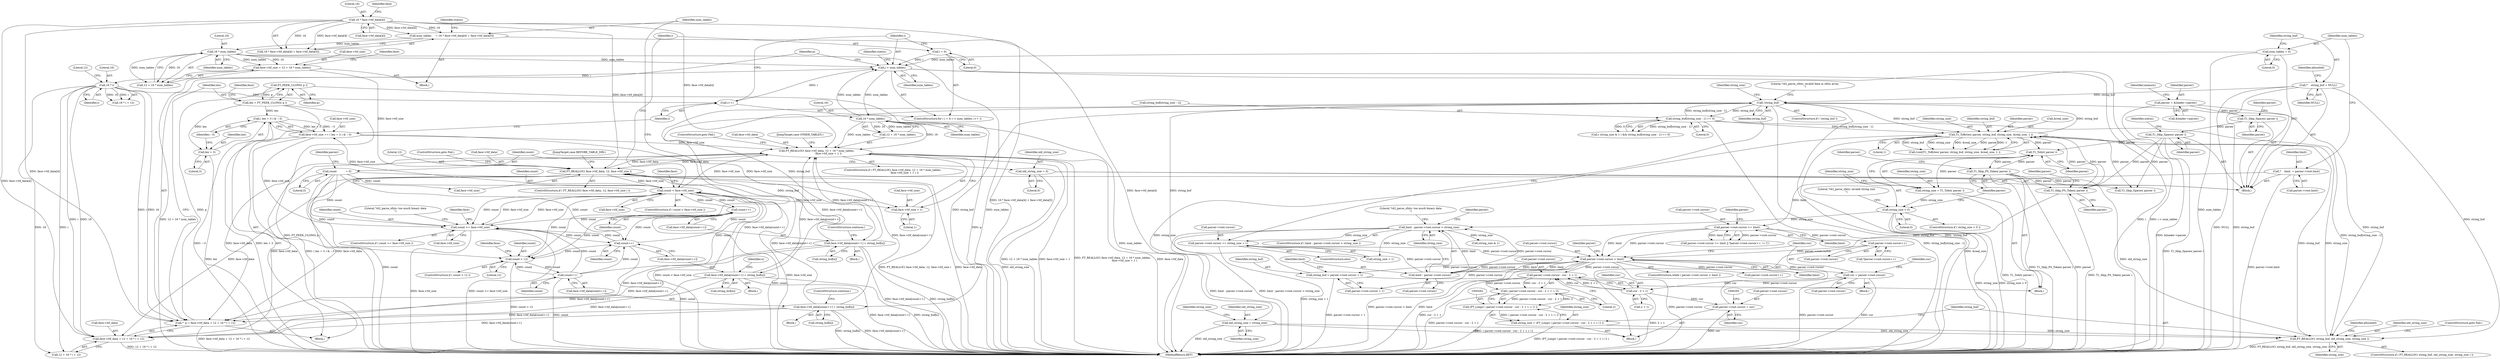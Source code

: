 digraph "0_savannah_3788187e0c396952cd7d905c6c61f3ff8e84b2b4_0@pointer" {
"1000539" [label="(Call,FT_PEEK_ULONG( p ))"];
"1000524" [label="(Call,*  p = face->ttf_data + 12 + 16 * i + 12)"];
"1000554" [label="(Call,FT_REALLOC( face->ttf_data, 12 + 16 * num_tables,\n                             face->ttf_size + 1 ))"];
"1000498" [label="(Call,face->ttf_data[count++] = string_buf[n])"];
"1000386" [label="(Call,!string_buf)"];
"1000348" [label="(Call,string_buf = parser->root.cursor + 1)"];
"1000215" [label="(Call,parser->root.cursor < limit)"];
"1000376" [label="(Call,parser->root.cursor += string_size + 1)"];
"1000358" [label="(Call,limit - parser->root.cursor < string_size)"];
"1000359" [label="(Call,limit - parser->root.cursor)"];
"1000328" [label="(Call,string_size < 0)"];
"1000323" [label="(Call,string_size = T1_ToInt( parser ))"];
"1000325" [label="(Call,T1_ToInt( parser ))"];
"1000200" [label="(Call,T1_Skip_Spaces( parser ))"];
"1000172" [label="(Call,T1_Skip_Spaces( parser ))"];
"1000130" [label="(Call,parser = &loader->parser)"];
"1000294" [label="(Call,T1_ToBytes( parser, string_buf, string_size, &real_size, 1 ))"];
"1000250" [label="(Call,T1_Skip_PS_Token( parser ))"];
"1000339" [label="(Call,T1_Skip_PS_Token( parser ))"];
"1000401" [label="(Call,string_buf[string_size - 1] == 0)"];
"1000277" [label="(Call,FT_REALLOC( string_buf, old_string_size, string_size ))"];
"1000164" [label="(Call,*    string_buf = NULL)"];
"1000208" [label="(Call,old_string_size = 0)"];
"1000301" [label="(Call,old_string_size = string_size)"];
"1000259" [label="(Call,string_size = (FT_Long)( ( parser->root.cursor - cur - 2 + 1 ) / 2 ))"];
"1000261" [label="(Call,(FT_Long)( ( parser->root.cursor - cur - 2 + 1 ) / 2 ))"];
"1000263" [label="(Call,( parser->root.cursor - cur - 2 + 1 ) / 2)"];
"1000264" [label="(Call,parser->root.cursor - cur - 2 + 1)"];
"1000270" [label="(Call,cur - 2 + 1)"];
"1000223" [label="(Call,cur = parser->root.cursor)"];
"1000176" [label="(Call,parser->root.cursor >= limit)"];
"1000146" [label="(Call,*    limit  = parser->root.limit)"];
"1000285" [label="(Call,parser->root.cursor = cur)"];
"1000185" [label="(Call,parser->root.cursor++)"];
"1000456" [label="(Call,16 * face->ttf_data[4])"];
"1000440" [label="(Call,face->ttf_data[count++] = string_buf[n])"];
"1000584" [label="(Call,face->ttf_data[count++] = string_buf[n])"];
"1000481" [label="(Call,FT_REALLOC( face->ttf_data, 12, face->ttf_size ))"];
"1000471" [label="(Call,face->ttf_size = 12 + 16 * num_tables)"];
"1000477" [label="(Call,16 * num_tables)"];
"1000453" [label="(Call,num_tables     = 16 * face->ttf_data[4] + face->ttf_data[5])"];
"1000560" [label="(Call,16 * num_tables)"];
"1000517" [label="(Call,i < num_tables)"];
"1000514" [label="(Call,i = 0)"];
"1000520" [label="(Call,i++)"];
"1000533" [label="(Call,16 * i)"];
"1000155" [label="(Call,num_tables = 0)"];
"1000492" [label="(Call,count < face->ttf_size)"];
"1000436" [label="(Call,count < 12)"];
"1000589" [label="(Call,count++)"];
"1000445" [label="(Call,count++)"];
"1000571" [label="(Call,count >= face->ttf_size)"];
"1000211" [label="(Call,count           = 0)"];
"1000503" [label="(Call,count++)"];
"1000541" [label="(Call,face->ttf_size += ( len + 3 ) & ~3)"];
"1000545" [label="(Call,( len + 3 ) & ~3)"];
"1000537" [label="(Call,len = FT_PEEK_ULONG( p ))"];
"1000539" [label="(Call,FT_PEEK_ULONG( p ))"];
"1000563" [label="(Call,face->ttf_size + 1)"];
"1000526" [label="(Call,face->ttf_data + 12 + 16 * i + 12)"];
"1000546" [label="(Call,len + 3)"];
"1000251" [label="(Identifier,parser)"];
"1000386" [label="(Call,!string_buf)"];
"1000131" [label="(Identifier,parser)"];
"1000184" [label="(Call,*parser->root.cursor++)"];
"1000359" [label="(Call,limit - parser->root.cursor)"];
"1000439" [label="(Block,)"];
"1000490" [label="(JumpTarget,case BEFORE_TABLE_DIR:)"];
"1000569" [label="(JumpTarget,case OTHER_TABLES:)"];
"1000222" [label="(Block,)"];
"1000478" [label="(Literal,16)"];
"1000585" [label="(Call,face->ttf_data[count++])"];
"1000297" [label="(Identifier,string_size)"];
"1000377" [label="(Call,parser->root.cursor)"];
"1000542" [label="(Call,face->ttf_size)"];
"1000186" [label="(Call,parser->root.cursor)"];
"1000437" [label="(Identifier,count)"];
"1000303" [label="(Identifier,string_size)"];
"1000296" [label="(Identifier,string_buf)"];
"1000532" [label="(Call,16 * i + 12)"];
"1000375" [label="(ControlStructure,else)"];
"1000214" [label="(ControlStructure,while ( parser->root.cursor < limit ))"];
"1000548" [label="(Literal,3)"];
"1000483" [label="(Identifier,face)"];
"1000130" [label="(Call,parser = &loader->parser)"];
"1000348" [label="(Call,string_buf = parser->root.cursor + 1)"];
"1000176" [label="(Call,parser->root.cursor >= limit)"];
"1000340" [label="(Identifier,parser)"];
"1000172" [label="(Call,T1_Skip_Spaces( parser ))"];
"1000486" [label="(Call,face->ttf_size)"];
"1000545" [label="(Call,( len + 3 ) & ~3)"];
"1000357" [label="(ControlStructure,if ( limit - parser->root.cursor < string_size ))"];
"1000209" [label="(Identifier,old_string_size)"];
"1000596" [label="(MethodReturn,RET)"];
"1000390" [label="(Literal,\"t42_parse_sfnts: invalid data in sfnts array\n\")"];
"1000399" [label="(Identifier,string_size)"];
"1000536" [label="(Literal,12)"];
"1000533" [label="(Call,16 * i)"];
"1000215" [label="(Call,parser->root.cursor < limit)"];
"1000515" [label="(Identifier,i)"];
"1000558" [label="(Call,12 + 16 * num_tables)"];
"1000349" [label="(Identifier,string_buf)"];
"1000323" [label="(Call,string_size = T1_ToInt( parser ))"];
"1000534" [label="(Literal,16)"];
"1000312" [label="(Block,)"];
"1000236" [label="(Call,parser->root.cursor++)"];
"1000177" [label="(Call,parser->root.cursor)"];
"1000445" [label="(Call,count++)"];
"1000263" [label="(Call,( parser->root.cursor - cur - 2 + 1 ) / 2)"];
"1000563" [label="(Call,face->ttf_size + 1)"];
"1000553" [label="(ControlStructure,if ( FT_REALLOC( face->ttf_data, 12 + 16 * num_tables,\n                             face->ttf_size + 1 ) ))"];
"1000305" [label="(Identifier,string_size)"];
"1000330" [label="(Literal,0)"];
"1000441" [label="(Call,face->ttf_data[count++])"];
"1000407" [label="(Literal,0)"];
"1000270" [label="(Call,cur - 2 + 1)"];
"1000385" [label="(ControlStructure,if ( !string_buf ))"];
"1000285" [label="(Call,parser->root.cursor = cur)"];
"1000155" [label="(Call,num_tables = 0)"];
"1000572" [label="(Identifier,count)"];
"1000164" [label="(Call,*    string_buf = NULL)"];
"1000584" [label="(Call,face->ttf_data[count++] = string_buf[n])"];
"1000560" [label="(Call,16 * num_tables)"];
"1000520" [label="(Call,i++)"];
"1000554" [label="(Call,FT_REALLOC( face->ttf_data, 12 + 16 * num_tables,\n                             face->ttf_size + 1 ))"];
"1000454" [label="(Identifier,num_tables)"];
"1000516" [label="(Literal,0)"];
"1000324" [label="(Identifier,string_size)"];
"1000213" [label="(Literal,0)"];
"1000457" [label="(Literal,16)"];
"1000519" [label="(Identifier,num_tables)"];
"1000438" [label="(Literal,12)"];
"1000443" [label="(Identifier,face)"];
"1000188" [label="(Identifier,parser)"];
"1000344" [label="(Identifier,parser)"];
"1000465" [label="(Identifier,face)"];
"1000591" [label="(Call,string_buf[n])"];
"1000485" [label="(Literal,12)"];
"1000568" [label="(ControlStructure,goto Fail;)"];
"1000469" [label="(Identifier,status)"];
"1000265" [label="(Call,parser->root.cursor)"];
"1000538" [label="(Identifier,len)"];
"1000255" [label="(Identifier,parser)"];
"1000435" [label="(ControlStructure,if ( count < 12 ))"];
"1000551" [label="(Identifier,status)"];
"1000480" [label="(ControlStructure,if ( FT_REALLOC( face->ttf_data, 12, face->ttf_size ) ))"];
"1000295" [label="(Identifier,parser)"];
"1000489" [label="(ControlStructure,goto Fail;)"];
"1000325" [label="(Call,T1_ToInt( parser ))"];
"1000501" [label="(Identifier,face)"];
"1000518" [label="(Identifier,i)"];
"1000329" [label="(Identifier,string_size)"];
"1000275" [label="(Literal,2)"];
"1000260" [label="(Identifier,string_size)"];
"1000436" [label="(Call,count < 12)"];
"1000397" [label="(Call,( string_size & 1 ) && string_buf[string_size - 1] == 0)"];
"1000165" [label="(Identifier,string_buf)"];
"1000477" [label="(Call,16 * num_tables)"];
"1000499" [label="(Call,face->ttf_data[count++])"];
"1000595" [label="(Identifier,parser)"];
"1000278" [label="(Identifier,string_buf)"];
"1000300" [label="(Literal,1)"];
"1000455" [label="(Call,16 * face->ttf_data[4] + face->ttf_data[5])"];
"1000567" [label="(Literal,1)"];
"1000482" [label="(Call,face->ttf_data)"];
"1000212" [label="(Identifier,count)"];
"1000475" [label="(Call,12 + 16 * num_tables)"];
"1000498" [label="(Call,face->ttf_data[count++] = string_buf[n])"];
"1000527" [label="(Call,face->ttf_data)"];
"1000369" [label="(Literal,\"t42_parse_sfnts: too much binary data\n\")"];
"1000302" [label="(Identifier,old_string_size)"];
"1000530" [label="(Call,12 + 16 * i + 12)"];
"1000146" [label="(Call,*    limit  = parser->root.limit)"];
"1000526" [label="(Call,face->ttf_data + 12 + 16 * i + 12)"];
"1000505" [label="(Call,string_buf[n])"];
"1000382" [label="(Call,string_size + 1)"];
"1000350" [label="(Call,parser->root.cursor + 1)"];
"1000333" [label="(Literal,\"t42_parse_sfnts: invalid string size\n\")"];
"1000276" [label="(ControlStructure,if ( FT_REALLOC( string_buf, old_string_size, string_size ) ))"];
"1000208" [label="(Call,old_string_size = 0)"];
"1000224" [label="(Identifier,cur)"];
"1000535" [label="(Identifier,i)"];
"1000513" [label="(ControlStructure,for ( i = 0; i < num_tables; i++ ))"];
"1000185" [label="(Call,parser->root.cursor++)"];
"1000479" [label="(Identifier,num_tables)"];
"1000249" [label="(Block,)"];
"1000547" [label="(Identifier,len)"];
"1000379" [label="(Identifier,parser)"];
"1000492" [label="(Call,count < face->ttf_size)"];
"1000361" [label="(Call,parser->root.cursor)"];
"1000358" [label="(Call,limit - parser->root.cursor < string_size)"];
"1000218" [label="(Identifier,parser)"];
"1000225" [label="(Call,parser->root.cursor)"];
"1000522" [label="(Block,)"];
"1000261" [label="(Call,(FT_Long)( ( parser->root.cursor - cur - 2 + 1 ) / 2 ))"];
"1000298" [label="(Call,&real_size)"];
"1000233" [label="(Identifier,cur)"];
"1000456" [label="(Call,16 * face->ttf_data[4])"];
"1000503" [label="(Call,count++)"];
"1000401" [label="(Call,string_buf[string_size - 1] == 0)"];
"1000447" [label="(Call,string_buf[n])"];
"1000493" [label="(Identifier,count)"];
"1000497" [label="(Block,)"];
"1000283" [label="(Identifier,allocated)"];
"1000169" [label="(Identifier,allocated)"];
"1000277" [label="(Call,FT_REALLOC( string_buf, old_string_size, string_size ))"];
"1000446" [label="(Identifier,count)"];
"1000271" [label="(Identifier,cur)"];
"1000555" [label="(Call,face->ttf_data)"];
"1000166" [label="(Identifier,NULL)"];
"1000504" [label="(Identifier,count)"];
"1000494" [label="(Call,face->ttf_size)"];
"1000221" [label="(Identifier,limit)"];
"1000398" [label="(Call,string_size & 1)"];
"1000327" [label="(ControlStructure,if ( string_size < 0 ))"];
"1000147" [label="(Identifier,limit)"];
"1000537" [label="(Call,len = FT_PEEK_ULONG( p ))"];
"1000472" [label="(Call,face->ttf_size)"];
"1000148" [label="(Call,parser->root.limit)"];
"1000272" [label="(Call,2 + 1)"];
"1000578" [label="(Literal,\"t42_parse_sfnts: too much binary data\n\")"];
"1000458" [label="(Call,face->ttf_data[4])"];
"1000387" [label="(Identifier,string_buf)"];
"1000157" [label="(Literal,0)"];
"1000326" [label="(Identifier,parser)"];
"1000570" [label="(ControlStructure,if ( count >= face->ttf_size ))"];
"1000540" [label="(Identifier,p)"];
"1000481" [label="(Call,FT_REALLOC( face->ttf_data, 12, face->ttf_size ))"];
"1000294" [label="(Call,T1_ToBytes( parser, string_buf, string_size, &real_size, 1 ))"];
"1000132" [label="(Call,&loader->parser)"];
"1000175" [label="(Call,parser->root.cursor >= limit || *parser->root.cursor++ != '[')"];
"1000259" [label="(Call,string_size = (FT_Long)( ( parser->root.cursor - cur - 2 + 1 ) / 2 ))"];
"1000525" [label="(Identifier,p)"];
"1000250" [label="(Call,T1_Skip_PS_Token( parser ))"];
"1000328" [label="(Call,string_size < 0)"];
"1000210" [label="(Literal,0)"];
"1000508" [label="(ControlStructure,continue;)"];
"1000200" [label="(Call,T1_Skip_Spaces( parser ))"];
"1000201" [label="(Identifier,parser)"];
"1000402" [label="(Call,string_buf[string_size - 1])"];
"1000517" [label="(Call,i < num_tables)"];
"1000179" [label="(Identifier,parser)"];
"1000301" [label="(Call,old_string_size = string_size)"];
"1000279" [label="(Identifier,old_string_size)"];
"1000471" [label="(Call,face->ttf_size = 12 + 16 * num_tables)"];
"1000491" [label="(ControlStructure,if ( count < face->ttf_size ))"];
"1000573" [label="(Call,face->ttf_size)"];
"1000264" [label="(Call,parser->root.cursor - cur - 2 + 1)"];
"1000281" [label="(ControlStructure,goto Fail;)"];
"1000223" [label="(Call,cur = parser->root.cursor)"];
"1000138" [label="(Identifier,memory)"];
"1000450" [label="(ControlStructure,continue;)"];
"1000594" [label="(Call,T1_Skip_Spaces( parser ))"];
"1000453" [label="(Call,num_tables     = 16 * face->ttf_data[4] + face->ttf_data[5])"];
"1000589" [label="(Call,count++)"];
"1000514" [label="(Call,i = 0)"];
"1000521" [label="(Identifier,i)"];
"1000541" [label="(Call,face->ttf_size += ( len + 3 ) & ~3)"];
"1000549" [label="(Identifier,~3)"];
"1000286" [label="(Call,parser->root.cursor)"];
"1000216" [label="(Call,parser->root.cursor)"];
"1000561" [label="(Literal,16)"];
"1000360" [label="(Identifier,limit)"];
"1000291" [label="(Identifier,cur)"];
"1000562" [label="(Identifier,num_tables)"];
"1000156" [label="(Identifier,num_tables)"];
"1000280" [label="(Identifier,string_size)"];
"1000590" [label="(Identifier,count)"];
"1000376" [label="(Call,parser->root.cursor += string_size + 1)"];
"1000587" [label="(Identifier,face)"];
"1000452" [label="(Block,)"];
"1000524" [label="(Call,*  p = face->ttf_data + 12 + 16 * i + 12)"];
"1000203" [label="(Identifier,status)"];
"1000366" [label="(Identifier,string_size)"];
"1000543" [label="(Identifier,face)"];
"1000339" [label="(Call,T1_Skip_PS_Token( parser ))"];
"1000546" [label="(Call,len + 3)"];
"1000539" [label="(Call,FT_PEEK_ULONG( p ))"];
"1000292" [label="(Call,(void)T1_ToBytes( parser, string_buf, string_size, &real_size, 1 ))"];
"1000564" [label="(Call,face->ttf_size)"];
"1000211" [label="(Call,count           = 0)"];
"1000440" [label="(Call,face->ttf_data[count++] = string_buf[n])"];
"1000173" [label="(Identifier,parser)"];
"1000430" [label="(Block,)"];
"1000429" [label="(Identifier,n)"];
"1000128" [label="(Block,)"];
"1000571" [label="(Call,count >= face->ttf_size)"];
"1000182" [label="(Identifier,limit)"];
"1000539" -> "1000537"  [label="AST: "];
"1000539" -> "1000540"  [label="CFG: "];
"1000540" -> "1000539"  [label="AST: "];
"1000537" -> "1000539"  [label="CFG: "];
"1000539" -> "1000596"  [label="DDG: p"];
"1000539" -> "1000537"  [label="DDG: p"];
"1000524" -> "1000539"  [label="DDG: p"];
"1000524" -> "1000522"  [label="AST: "];
"1000524" -> "1000526"  [label="CFG: "];
"1000525" -> "1000524"  [label="AST: "];
"1000526" -> "1000524"  [label="AST: "];
"1000538" -> "1000524"  [label="CFG: "];
"1000524" -> "1000596"  [label="DDG: face->ttf_data + 12 + 16 * i + 12"];
"1000554" -> "1000524"  [label="DDG: face->ttf_data"];
"1000498" -> "1000524"  [label="DDG: face->ttf_data[count++]"];
"1000456" -> "1000524"  [label="DDG: face->ttf_data[4]"];
"1000440" -> "1000524"  [label="DDG: face->ttf_data[count++]"];
"1000584" -> "1000524"  [label="DDG: face->ttf_data[count++]"];
"1000481" -> "1000524"  [label="DDG: face->ttf_data"];
"1000533" -> "1000524"  [label="DDG: 16"];
"1000533" -> "1000524"  [label="DDG: i"];
"1000554" -> "1000553"  [label="AST: "];
"1000554" -> "1000563"  [label="CFG: "];
"1000555" -> "1000554"  [label="AST: "];
"1000558" -> "1000554"  [label="AST: "];
"1000563" -> "1000554"  [label="AST: "];
"1000568" -> "1000554"  [label="CFG: "];
"1000569" -> "1000554"  [label="CFG: "];
"1000554" -> "1000596"  [label="DDG: face->ttf_size + 1"];
"1000554" -> "1000596"  [label="DDG: FT_REALLOC( face->ttf_data, 12 + 16 * num_tables,\n                             face->ttf_size + 1 )"];
"1000554" -> "1000596"  [label="DDG: face->ttf_data"];
"1000554" -> "1000596"  [label="DDG: 12 + 16 * num_tables"];
"1000554" -> "1000481"  [label="DDG: face->ttf_data"];
"1000554" -> "1000526"  [label="DDG: face->ttf_data"];
"1000498" -> "1000554"  [label="DDG: face->ttf_data[count++]"];
"1000456" -> "1000554"  [label="DDG: face->ttf_data[4]"];
"1000440" -> "1000554"  [label="DDG: face->ttf_data[count++]"];
"1000584" -> "1000554"  [label="DDG: face->ttf_data[count++]"];
"1000481" -> "1000554"  [label="DDG: face->ttf_data"];
"1000560" -> "1000554"  [label="DDG: 16"];
"1000560" -> "1000554"  [label="DDG: num_tables"];
"1000492" -> "1000554"  [label="DDG: face->ttf_size"];
"1000541" -> "1000554"  [label="DDG: face->ttf_size"];
"1000498" -> "1000497"  [label="AST: "];
"1000498" -> "1000505"  [label="CFG: "];
"1000499" -> "1000498"  [label="AST: "];
"1000505" -> "1000498"  [label="AST: "];
"1000508" -> "1000498"  [label="CFG: "];
"1000498" -> "1000596"  [label="DDG: face->ttf_data[count++]"];
"1000498" -> "1000596"  [label="DDG: string_buf[n]"];
"1000498" -> "1000481"  [label="DDG: face->ttf_data[count++]"];
"1000386" -> "1000498"  [label="DDG: string_buf"];
"1000498" -> "1000526"  [label="DDG: face->ttf_data[count++]"];
"1000386" -> "1000385"  [label="AST: "];
"1000386" -> "1000387"  [label="CFG: "];
"1000387" -> "1000386"  [label="AST: "];
"1000390" -> "1000386"  [label="CFG: "];
"1000399" -> "1000386"  [label="CFG: "];
"1000386" -> "1000596"  [label="DDG: string_buf"];
"1000386" -> "1000596"  [label="DDG: !string_buf"];
"1000386" -> "1000277"  [label="DDG: string_buf"];
"1000386" -> "1000294"  [label="DDG: string_buf"];
"1000348" -> "1000386"  [label="DDG: string_buf"];
"1000294" -> "1000386"  [label="DDG: string_buf"];
"1000401" -> "1000386"  [label="DDG: string_buf[string_size - 1]"];
"1000164" -> "1000386"  [label="DDG: string_buf"];
"1000386" -> "1000401"  [label="DDG: string_buf"];
"1000386" -> "1000440"  [label="DDG: string_buf"];
"1000386" -> "1000584"  [label="DDG: string_buf"];
"1000348" -> "1000312"  [label="AST: "];
"1000348" -> "1000350"  [label="CFG: "];
"1000349" -> "1000348"  [label="AST: "];
"1000350" -> "1000348"  [label="AST: "];
"1000360" -> "1000348"  [label="CFG: "];
"1000348" -> "1000596"  [label="DDG: parser->root.cursor + 1"];
"1000215" -> "1000348"  [label="DDG: parser->root.cursor"];
"1000215" -> "1000214"  [label="AST: "];
"1000215" -> "1000221"  [label="CFG: "];
"1000216" -> "1000215"  [label="AST: "];
"1000221" -> "1000215"  [label="AST: "];
"1000224" -> "1000215"  [label="CFG: "];
"1000595" -> "1000215"  [label="CFG: "];
"1000215" -> "1000596"  [label="DDG: limit"];
"1000215" -> "1000596"  [label="DDG: parser->root.cursor"];
"1000215" -> "1000596"  [label="DDG: parser->root.cursor < limit"];
"1000376" -> "1000215"  [label="DDG: parser->root.cursor"];
"1000176" -> "1000215"  [label="DDG: parser->root.cursor"];
"1000176" -> "1000215"  [label="DDG: limit"];
"1000285" -> "1000215"  [label="DDG: parser->root.cursor"];
"1000185" -> "1000215"  [label="DDG: parser->root.cursor"];
"1000359" -> "1000215"  [label="DDG: limit"];
"1000215" -> "1000223"  [label="DDG: parser->root.cursor"];
"1000215" -> "1000236"  [label="DDG: parser->root.cursor"];
"1000215" -> "1000264"  [label="DDG: parser->root.cursor"];
"1000215" -> "1000350"  [label="DDG: parser->root.cursor"];
"1000215" -> "1000359"  [label="DDG: limit"];
"1000215" -> "1000359"  [label="DDG: parser->root.cursor"];
"1000376" -> "1000375"  [label="AST: "];
"1000376" -> "1000382"  [label="CFG: "];
"1000377" -> "1000376"  [label="AST: "];
"1000382" -> "1000376"  [label="AST: "];
"1000387" -> "1000376"  [label="CFG: "];
"1000376" -> "1000596"  [label="DDG: string_size + 1"];
"1000358" -> "1000376"  [label="DDG: string_size"];
"1000359" -> "1000376"  [label="DDG: parser->root.cursor"];
"1000358" -> "1000357"  [label="AST: "];
"1000358" -> "1000366"  [label="CFG: "];
"1000359" -> "1000358"  [label="AST: "];
"1000366" -> "1000358"  [label="AST: "];
"1000369" -> "1000358"  [label="CFG: "];
"1000379" -> "1000358"  [label="CFG: "];
"1000358" -> "1000596"  [label="DDG: limit - parser->root.cursor < string_size"];
"1000358" -> "1000596"  [label="DDG: limit - parser->root.cursor"];
"1000359" -> "1000358"  [label="DDG: limit"];
"1000359" -> "1000358"  [label="DDG: parser->root.cursor"];
"1000328" -> "1000358"  [label="DDG: string_size"];
"1000358" -> "1000382"  [label="DDG: string_size"];
"1000358" -> "1000398"  [label="DDG: string_size"];
"1000359" -> "1000361"  [label="CFG: "];
"1000360" -> "1000359"  [label="AST: "];
"1000361" -> "1000359"  [label="AST: "];
"1000366" -> "1000359"  [label="CFG: "];
"1000328" -> "1000327"  [label="AST: "];
"1000328" -> "1000330"  [label="CFG: "];
"1000329" -> "1000328"  [label="AST: "];
"1000330" -> "1000328"  [label="AST: "];
"1000333" -> "1000328"  [label="CFG: "];
"1000340" -> "1000328"  [label="CFG: "];
"1000328" -> "1000596"  [label="DDG: string_size < 0"];
"1000328" -> "1000596"  [label="DDG: string_size"];
"1000323" -> "1000328"  [label="DDG: string_size"];
"1000323" -> "1000312"  [label="AST: "];
"1000323" -> "1000325"  [label="CFG: "];
"1000324" -> "1000323"  [label="AST: "];
"1000325" -> "1000323"  [label="AST: "];
"1000329" -> "1000323"  [label="CFG: "];
"1000323" -> "1000596"  [label="DDG: T1_ToInt( parser )"];
"1000325" -> "1000323"  [label="DDG: parser"];
"1000325" -> "1000326"  [label="CFG: "];
"1000326" -> "1000325"  [label="AST: "];
"1000200" -> "1000325"  [label="DDG: parser"];
"1000294" -> "1000325"  [label="DDG: parser"];
"1000339" -> "1000325"  [label="DDG: parser"];
"1000325" -> "1000339"  [label="DDG: parser"];
"1000200" -> "1000128"  [label="AST: "];
"1000200" -> "1000201"  [label="CFG: "];
"1000201" -> "1000200"  [label="AST: "];
"1000203" -> "1000200"  [label="CFG: "];
"1000200" -> "1000596"  [label="DDG: T1_Skip_Spaces( parser )"];
"1000172" -> "1000200"  [label="DDG: parser"];
"1000200" -> "1000250"  [label="DDG: parser"];
"1000200" -> "1000594"  [label="DDG: parser"];
"1000172" -> "1000128"  [label="AST: "];
"1000172" -> "1000173"  [label="CFG: "];
"1000173" -> "1000172"  [label="AST: "];
"1000179" -> "1000172"  [label="CFG: "];
"1000130" -> "1000172"  [label="DDG: parser"];
"1000130" -> "1000128"  [label="AST: "];
"1000130" -> "1000132"  [label="CFG: "];
"1000131" -> "1000130"  [label="AST: "];
"1000132" -> "1000130"  [label="AST: "];
"1000138" -> "1000130"  [label="CFG: "];
"1000130" -> "1000596"  [label="DDG: &loader->parser"];
"1000294" -> "1000292"  [label="AST: "];
"1000294" -> "1000300"  [label="CFG: "];
"1000295" -> "1000294"  [label="AST: "];
"1000296" -> "1000294"  [label="AST: "];
"1000297" -> "1000294"  [label="AST: "];
"1000298" -> "1000294"  [label="AST: "];
"1000300" -> "1000294"  [label="AST: "];
"1000292" -> "1000294"  [label="CFG: "];
"1000294" -> "1000596"  [label="DDG: &real_size"];
"1000294" -> "1000250"  [label="DDG: parser"];
"1000294" -> "1000292"  [label="DDG: string_buf"];
"1000294" -> "1000292"  [label="DDG: string_size"];
"1000294" -> "1000292"  [label="DDG: &real_size"];
"1000294" -> "1000292"  [label="DDG: parser"];
"1000294" -> "1000292"  [label="DDG: 1"];
"1000250" -> "1000294"  [label="DDG: parser"];
"1000401" -> "1000294"  [label="DDG: string_buf[string_size - 1]"];
"1000277" -> "1000294"  [label="DDG: string_buf"];
"1000277" -> "1000294"  [label="DDG: string_size"];
"1000294" -> "1000301"  [label="DDG: string_size"];
"1000294" -> "1000594"  [label="DDG: parser"];
"1000250" -> "1000249"  [label="AST: "];
"1000250" -> "1000251"  [label="CFG: "];
"1000251" -> "1000250"  [label="AST: "];
"1000255" -> "1000250"  [label="CFG: "];
"1000250" -> "1000596"  [label="DDG: T1_Skip_PS_Token( parser )"];
"1000339" -> "1000250"  [label="DDG: parser"];
"1000339" -> "1000312"  [label="AST: "];
"1000339" -> "1000340"  [label="CFG: "];
"1000340" -> "1000339"  [label="AST: "];
"1000344" -> "1000339"  [label="CFG: "];
"1000339" -> "1000596"  [label="DDG: T1_Skip_PS_Token( parser )"];
"1000339" -> "1000596"  [label="DDG: parser"];
"1000339" -> "1000594"  [label="DDG: parser"];
"1000401" -> "1000397"  [label="AST: "];
"1000401" -> "1000407"  [label="CFG: "];
"1000402" -> "1000401"  [label="AST: "];
"1000407" -> "1000401"  [label="AST: "];
"1000397" -> "1000401"  [label="CFG: "];
"1000401" -> "1000596"  [label="DDG: string_buf[string_size - 1]"];
"1000401" -> "1000277"  [label="DDG: string_buf[string_size - 1]"];
"1000401" -> "1000397"  [label="DDG: string_buf[string_size - 1]"];
"1000401" -> "1000397"  [label="DDG: 0"];
"1000277" -> "1000276"  [label="AST: "];
"1000277" -> "1000280"  [label="CFG: "];
"1000278" -> "1000277"  [label="AST: "];
"1000279" -> "1000277"  [label="AST: "];
"1000280" -> "1000277"  [label="AST: "];
"1000281" -> "1000277"  [label="CFG: "];
"1000283" -> "1000277"  [label="CFG: "];
"1000277" -> "1000596"  [label="DDG: FT_REALLOC( string_buf, old_string_size, string_size )"];
"1000164" -> "1000277"  [label="DDG: string_buf"];
"1000208" -> "1000277"  [label="DDG: old_string_size"];
"1000301" -> "1000277"  [label="DDG: old_string_size"];
"1000259" -> "1000277"  [label="DDG: string_size"];
"1000164" -> "1000128"  [label="AST: "];
"1000164" -> "1000166"  [label="CFG: "];
"1000165" -> "1000164"  [label="AST: "];
"1000166" -> "1000164"  [label="AST: "];
"1000169" -> "1000164"  [label="CFG: "];
"1000164" -> "1000596"  [label="DDG: NULL"];
"1000164" -> "1000596"  [label="DDG: string_buf"];
"1000208" -> "1000128"  [label="AST: "];
"1000208" -> "1000210"  [label="CFG: "];
"1000209" -> "1000208"  [label="AST: "];
"1000210" -> "1000208"  [label="AST: "];
"1000212" -> "1000208"  [label="CFG: "];
"1000208" -> "1000596"  [label="DDG: old_string_size"];
"1000301" -> "1000249"  [label="AST: "];
"1000301" -> "1000303"  [label="CFG: "];
"1000302" -> "1000301"  [label="AST: "];
"1000303" -> "1000301"  [label="AST: "];
"1000305" -> "1000301"  [label="CFG: "];
"1000301" -> "1000596"  [label="DDG: old_string_size"];
"1000259" -> "1000249"  [label="AST: "];
"1000259" -> "1000261"  [label="CFG: "];
"1000260" -> "1000259"  [label="AST: "];
"1000261" -> "1000259"  [label="AST: "];
"1000278" -> "1000259"  [label="CFG: "];
"1000259" -> "1000596"  [label="DDG: (FT_Long)( ( parser->root.cursor - cur - 2 + 1 ) / 2 )"];
"1000261" -> "1000259"  [label="DDG: ( parser->root.cursor - cur - 2 + 1 ) / 2"];
"1000261" -> "1000263"  [label="CFG: "];
"1000262" -> "1000261"  [label="AST: "];
"1000263" -> "1000261"  [label="AST: "];
"1000261" -> "1000596"  [label="DDG: ( parser->root.cursor - cur - 2 + 1 ) / 2"];
"1000263" -> "1000261"  [label="DDG: parser->root.cursor - cur - 2 + 1"];
"1000263" -> "1000261"  [label="DDG: 2"];
"1000263" -> "1000275"  [label="CFG: "];
"1000264" -> "1000263"  [label="AST: "];
"1000275" -> "1000263"  [label="AST: "];
"1000263" -> "1000596"  [label="DDG: parser->root.cursor - cur - 2 + 1"];
"1000264" -> "1000263"  [label="DDG: parser->root.cursor"];
"1000264" -> "1000263"  [label="DDG: cur - 2 + 1"];
"1000264" -> "1000270"  [label="CFG: "];
"1000265" -> "1000264"  [label="AST: "];
"1000270" -> "1000264"  [label="AST: "];
"1000275" -> "1000264"  [label="CFG: "];
"1000264" -> "1000596"  [label="DDG: cur - 2 + 1"];
"1000270" -> "1000264"  [label="DDG: cur"];
"1000270" -> "1000264"  [label="DDG: 2 + 1"];
"1000270" -> "1000272"  [label="CFG: "];
"1000271" -> "1000270"  [label="AST: "];
"1000272" -> "1000270"  [label="AST: "];
"1000270" -> "1000596"  [label="DDG: 2 + 1"];
"1000223" -> "1000270"  [label="DDG: cur"];
"1000270" -> "1000285"  [label="DDG: cur"];
"1000223" -> "1000222"  [label="AST: "];
"1000223" -> "1000225"  [label="CFG: "];
"1000224" -> "1000223"  [label="AST: "];
"1000225" -> "1000223"  [label="AST: "];
"1000233" -> "1000223"  [label="CFG: "];
"1000223" -> "1000596"  [label="DDG: parser->root.cursor"];
"1000223" -> "1000596"  [label="DDG: cur"];
"1000176" -> "1000175"  [label="AST: "];
"1000176" -> "1000182"  [label="CFG: "];
"1000177" -> "1000176"  [label="AST: "];
"1000182" -> "1000176"  [label="AST: "];
"1000188" -> "1000176"  [label="CFG: "];
"1000175" -> "1000176"  [label="CFG: "];
"1000176" -> "1000175"  [label="DDG: parser->root.cursor"];
"1000176" -> "1000175"  [label="DDG: limit"];
"1000146" -> "1000176"  [label="DDG: limit"];
"1000176" -> "1000185"  [label="DDG: parser->root.cursor"];
"1000146" -> "1000128"  [label="AST: "];
"1000146" -> "1000148"  [label="CFG: "];
"1000147" -> "1000146"  [label="AST: "];
"1000148" -> "1000146"  [label="AST: "];
"1000156" -> "1000146"  [label="CFG: "];
"1000146" -> "1000596"  [label="DDG: parser->root.limit"];
"1000285" -> "1000249"  [label="AST: "];
"1000285" -> "1000291"  [label="CFG: "];
"1000286" -> "1000285"  [label="AST: "];
"1000291" -> "1000285"  [label="AST: "];
"1000293" -> "1000285"  [label="CFG: "];
"1000285" -> "1000596"  [label="DDG: cur"];
"1000185" -> "1000184"  [label="AST: "];
"1000185" -> "1000186"  [label="CFG: "];
"1000186" -> "1000185"  [label="AST: "];
"1000184" -> "1000185"  [label="CFG: "];
"1000456" -> "1000455"  [label="AST: "];
"1000456" -> "1000458"  [label="CFG: "];
"1000457" -> "1000456"  [label="AST: "];
"1000458" -> "1000456"  [label="AST: "];
"1000465" -> "1000456"  [label="CFG: "];
"1000456" -> "1000596"  [label="DDG: face->ttf_data[4]"];
"1000456" -> "1000453"  [label="DDG: 16"];
"1000456" -> "1000453"  [label="DDG: face->ttf_data[4]"];
"1000456" -> "1000455"  [label="DDG: 16"];
"1000456" -> "1000455"  [label="DDG: face->ttf_data[4]"];
"1000456" -> "1000481"  [label="DDG: face->ttf_data[4]"];
"1000456" -> "1000526"  [label="DDG: face->ttf_data[4]"];
"1000440" -> "1000439"  [label="AST: "];
"1000440" -> "1000447"  [label="CFG: "];
"1000441" -> "1000440"  [label="AST: "];
"1000447" -> "1000440"  [label="AST: "];
"1000450" -> "1000440"  [label="CFG: "];
"1000440" -> "1000596"  [label="DDG: string_buf[n]"];
"1000440" -> "1000596"  [label="DDG: face->ttf_data[count++]"];
"1000440" -> "1000481"  [label="DDG: face->ttf_data[count++]"];
"1000440" -> "1000526"  [label="DDG: face->ttf_data[count++]"];
"1000584" -> "1000430"  [label="AST: "];
"1000584" -> "1000591"  [label="CFG: "];
"1000585" -> "1000584"  [label="AST: "];
"1000591" -> "1000584"  [label="AST: "];
"1000429" -> "1000584"  [label="CFG: "];
"1000584" -> "1000596"  [label="DDG: string_buf[n]"];
"1000584" -> "1000596"  [label="DDG: face->ttf_data[count++]"];
"1000584" -> "1000481"  [label="DDG: face->ttf_data[count++]"];
"1000584" -> "1000526"  [label="DDG: face->ttf_data[count++]"];
"1000481" -> "1000480"  [label="AST: "];
"1000481" -> "1000486"  [label="CFG: "];
"1000482" -> "1000481"  [label="AST: "];
"1000485" -> "1000481"  [label="AST: "];
"1000486" -> "1000481"  [label="AST: "];
"1000489" -> "1000481"  [label="CFG: "];
"1000490" -> "1000481"  [label="CFG: "];
"1000481" -> "1000596"  [label="DDG: FT_REALLOC( face->ttf_data, 12, face->ttf_size )"];
"1000481" -> "1000596"  [label="DDG: face->ttf_data"];
"1000471" -> "1000481"  [label="DDG: face->ttf_size"];
"1000481" -> "1000492"  [label="DDG: face->ttf_size"];
"1000481" -> "1000526"  [label="DDG: face->ttf_data"];
"1000471" -> "1000452"  [label="AST: "];
"1000471" -> "1000475"  [label="CFG: "];
"1000472" -> "1000471"  [label="AST: "];
"1000475" -> "1000471"  [label="AST: "];
"1000483" -> "1000471"  [label="CFG: "];
"1000471" -> "1000596"  [label="DDG: 12 + 16 * num_tables"];
"1000477" -> "1000471"  [label="DDG: 16"];
"1000477" -> "1000471"  [label="DDG: num_tables"];
"1000477" -> "1000475"  [label="AST: "];
"1000477" -> "1000479"  [label="CFG: "];
"1000478" -> "1000477"  [label="AST: "];
"1000479" -> "1000477"  [label="AST: "];
"1000475" -> "1000477"  [label="CFG: "];
"1000477" -> "1000596"  [label="DDG: num_tables"];
"1000477" -> "1000475"  [label="DDG: 16"];
"1000477" -> "1000475"  [label="DDG: num_tables"];
"1000453" -> "1000477"  [label="DDG: num_tables"];
"1000477" -> "1000517"  [label="DDG: num_tables"];
"1000453" -> "1000452"  [label="AST: "];
"1000453" -> "1000455"  [label="CFG: "];
"1000454" -> "1000453"  [label="AST: "];
"1000455" -> "1000453"  [label="AST: "];
"1000469" -> "1000453"  [label="CFG: "];
"1000453" -> "1000596"  [label="DDG: 16 * face->ttf_data[4] + face->ttf_data[5]"];
"1000560" -> "1000558"  [label="AST: "];
"1000560" -> "1000562"  [label="CFG: "];
"1000561" -> "1000560"  [label="AST: "];
"1000562" -> "1000560"  [label="AST: "];
"1000558" -> "1000560"  [label="CFG: "];
"1000560" -> "1000596"  [label="DDG: num_tables"];
"1000560" -> "1000517"  [label="DDG: num_tables"];
"1000560" -> "1000558"  [label="DDG: 16"];
"1000560" -> "1000558"  [label="DDG: num_tables"];
"1000517" -> "1000560"  [label="DDG: num_tables"];
"1000517" -> "1000513"  [label="AST: "];
"1000517" -> "1000519"  [label="CFG: "];
"1000518" -> "1000517"  [label="AST: "];
"1000519" -> "1000517"  [label="AST: "];
"1000525" -> "1000517"  [label="CFG: "];
"1000551" -> "1000517"  [label="CFG: "];
"1000517" -> "1000596"  [label="DDG: i"];
"1000517" -> "1000596"  [label="DDG: i < num_tables"];
"1000514" -> "1000517"  [label="DDG: i"];
"1000520" -> "1000517"  [label="DDG: i"];
"1000155" -> "1000517"  [label="DDG: num_tables"];
"1000517" -> "1000533"  [label="DDG: i"];
"1000514" -> "1000513"  [label="AST: "];
"1000514" -> "1000516"  [label="CFG: "];
"1000515" -> "1000514"  [label="AST: "];
"1000516" -> "1000514"  [label="AST: "];
"1000518" -> "1000514"  [label="CFG: "];
"1000520" -> "1000513"  [label="AST: "];
"1000520" -> "1000521"  [label="CFG: "];
"1000521" -> "1000520"  [label="AST: "];
"1000518" -> "1000520"  [label="CFG: "];
"1000533" -> "1000520"  [label="DDG: i"];
"1000533" -> "1000532"  [label="AST: "];
"1000533" -> "1000535"  [label="CFG: "];
"1000534" -> "1000533"  [label="AST: "];
"1000535" -> "1000533"  [label="AST: "];
"1000536" -> "1000533"  [label="CFG: "];
"1000533" -> "1000526"  [label="DDG: 16"];
"1000533" -> "1000526"  [label="DDG: i"];
"1000533" -> "1000530"  [label="DDG: 16"];
"1000533" -> "1000530"  [label="DDG: i"];
"1000533" -> "1000532"  [label="DDG: 16"];
"1000533" -> "1000532"  [label="DDG: i"];
"1000155" -> "1000128"  [label="AST: "];
"1000155" -> "1000157"  [label="CFG: "];
"1000156" -> "1000155"  [label="AST: "];
"1000157" -> "1000155"  [label="AST: "];
"1000165" -> "1000155"  [label="CFG: "];
"1000155" -> "1000596"  [label="DDG: num_tables"];
"1000492" -> "1000491"  [label="AST: "];
"1000492" -> "1000494"  [label="CFG: "];
"1000493" -> "1000492"  [label="AST: "];
"1000494" -> "1000492"  [label="AST: "];
"1000501" -> "1000492"  [label="CFG: "];
"1000515" -> "1000492"  [label="CFG: "];
"1000492" -> "1000596"  [label="DDG: face->ttf_size"];
"1000492" -> "1000596"  [label="DDG: count < face->ttf_size"];
"1000436" -> "1000492"  [label="DDG: count"];
"1000589" -> "1000492"  [label="DDG: count"];
"1000445" -> "1000492"  [label="DDG: count"];
"1000211" -> "1000492"  [label="DDG: count"];
"1000503" -> "1000492"  [label="DDG: count"];
"1000571" -> "1000492"  [label="DDG: face->ttf_size"];
"1000492" -> "1000503"  [label="DDG: count"];
"1000492" -> "1000541"  [label="DDG: face->ttf_size"];
"1000492" -> "1000563"  [label="DDG: face->ttf_size"];
"1000492" -> "1000571"  [label="DDG: count"];
"1000492" -> "1000571"  [label="DDG: face->ttf_size"];
"1000436" -> "1000435"  [label="AST: "];
"1000436" -> "1000438"  [label="CFG: "];
"1000437" -> "1000436"  [label="AST: "];
"1000438" -> "1000436"  [label="AST: "];
"1000443" -> "1000436"  [label="CFG: "];
"1000454" -> "1000436"  [label="CFG: "];
"1000436" -> "1000596"  [label="DDG: count < 12"];
"1000589" -> "1000436"  [label="DDG: count"];
"1000445" -> "1000436"  [label="DDG: count"];
"1000211" -> "1000436"  [label="DDG: count"];
"1000503" -> "1000436"  [label="DDG: count"];
"1000436" -> "1000445"  [label="DDG: count"];
"1000589" -> "1000585"  [label="AST: "];
"1000589" -> "1000590"  [label="CFG: "];
"1000590" -> "1000589"  [label="AST: "];
"1000585" -> "1000589"  [label="CFG: "];
"1000589" -> "1000596"  [label="DDG: count"];
"1000589" -> "1000571"  [label="DDG: count"];
"1000445" -> "1000589"  [label="DDG: count"];
"1000571" -> "1000589"  [label="DDG: count"];
"1000211" -> "1000589"  [label="DDG: count"];
"1000503" -> "1000589"  [label="DDG: count"];
"1000445" -> "1000441"  [label="AST: "];
"1000445" -> "1000446"  [label="CFG: "];
"1000446" -> "1000445"  [label="AST: "];
"1000441" -> "1000445"  [label="CFG: "];
"1000445" -> "1000596"  [label="DDG: count"];
"1000445" -> "1000571"  [label="DDG: count"];
"1000571" -> "1000570"  [label="AST: "];
"1000571" -> "1000573"  [label="CFG: "];
"1000572" -> "1000571"  [label="AST: "];
"1000573" -> "1000571"  [label="AST: "];
"1000578" -> "1000571"  [label="CFG: "];
"1000587" -> "1000571"  [label="CFG: "];
"1000571" -> "1000596"  [label="DDG: count >= face->ttf_size"];
"1000571" -> "1000596"  [label="DDG: face->ttf_size"];
"1000211" -> "1000571"  [label="DDG: count"];
"1000503" -> "1000571"  [label="DDG: count"];
"1000541" -> "1000571"  [label="DDG: face->ttf_size"];
"1000211" -> "1000128"  [label="AST: "];
"1000211" -> "1000213"  [label="CFG: "];
"1000212" -> "1000211"  [label="AST: "];
"1000213" -> "1000211"  [label="AST: "];
"1000218" -> "1000211"  [label="CFG: "];
"1000211" -> "1000596"  [label="DDG: count"];
"1000503" -> "1000499"  [label="AST: "];
"1000503" -> "1000504"  [label="CFG: "];
"1000504" -> "1000503"  [label="AST: "];
"1000499" -> "1000503"  [label="CFG: "];
"1000503" -> "1000596"  [label="DDG: count"];
"1000541" -> "1000522"  [label="AST: "];
"1000541" -> "1000545"  [label="CFG: "];
"1000542" -> "1000541"  [label="AST: "];
"1000545" -> "1000541"  [label="AST: "];
"1000521" -> "1000541"  [label="CFG: "];
"1000541" -> "1000596"  [label="DDG: ( len + 3 ) & ~3"];
"1000545" -> "1000541"  [label="DDG: len + 3"];
"1000545" -> "1000541"  [label="DDG: ~3"];
"1000541" -> "1000563"  [label="DDG: face->ttf_size"];
"1000545" -> "1000549"  [label="CFG: "];
"1000546" -> "1000545"  [label="AST: "];
"1000549" -> "1000545"  [label="AST: "];
"1000545" -> "1000596"  [label="DDG: len + 3"];
"1000545" -> "1000596"  [label="DDG: ~3"];
"1000537" -> "1000545"  [label="DDG: len"];
"1000537" -> "1000522"  [label="AST: "];
"1000538" -> "1000537"  [label="AST: "];
"1000543" -> "1000537"  [label="CFG: "];
"1000537" -> "1000596"  [label="DDG: FT_PEEK_ULONG( p )"];
"1000537" -> "1000546"  [label="DDG: len"];
"1000563" -> "1000567"  [label="CFG: "];
"1000564" -> "1000563"  [label="AST: "];
"1000567" -> "1000563"  [label="AST: "];
"1000526" -> "1000530"  [label="CFG: "];
"1000527" -> "1000526"  [label="AST: "];
"1000530" -> "1000526"  [label="AST: "];
"1000526" -> "1000596"  [label="DDG: 12 + 16 * i + 12"];
"1000546" -> "1000548"  [label="CFG: "];
"1000547" -> "1000546"  [label="AST: "];
"1000548" -> "1000546"  [label="AST: "];
"1000549" -> "1000546"  [label="CFG: "];
"1000546" -> "1000596"  [label="DDG: len"];
}
